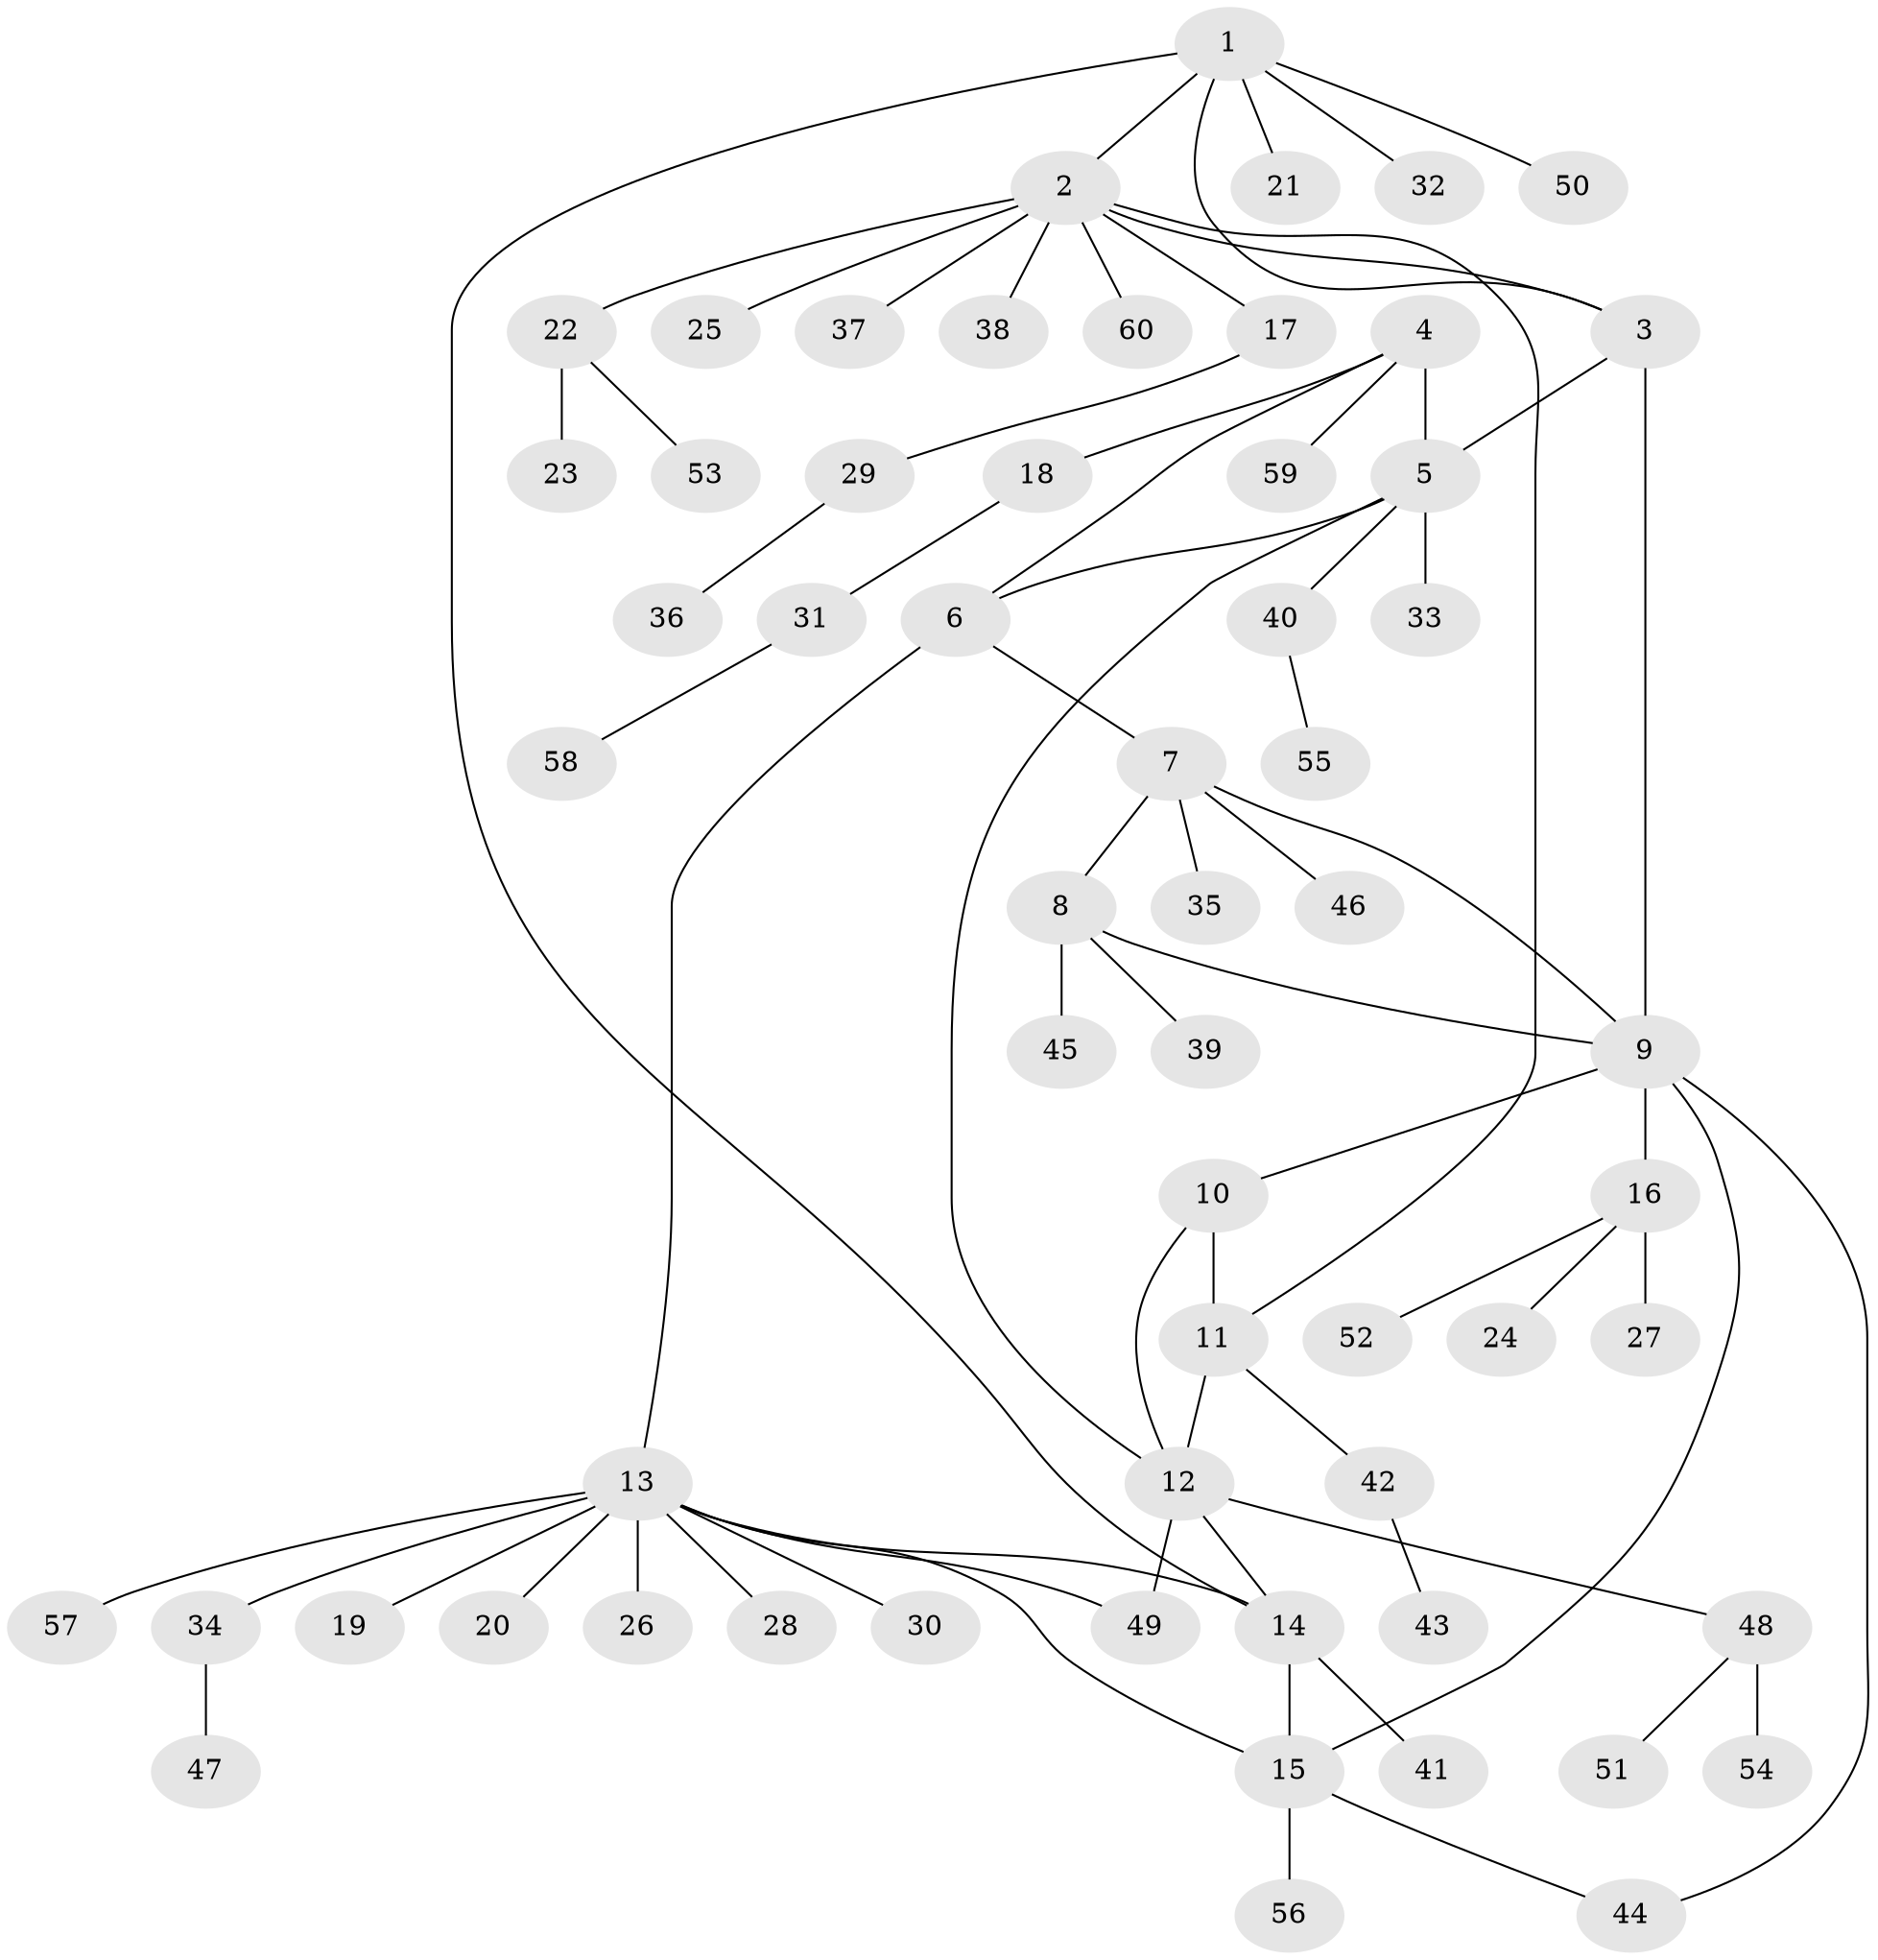 // Generated by graph-tools (version 1.1) at 2025/11/02/27/25 16:11:29]
// undirected, 60 vertices, 72 edges
graph export_dot {
graph [start="1"]
  node [color=gray90,style=filled];
  1;
  2;
  3;
  4;
  5;
  6;
  7;
  8;
  9;
  10;
  11;
  12;
  13;
  14;
  15;
  16;
  17;
  18;
  19;
  20;
  21;
  22;
  23;
  24;
  25;
  26;
  27;
  28;
  29;
  30;
  31;
  32;
  33;
  34;
  35;
  36;
  37;
  38;
  39;
  40;
  41;
  42;
  43;
  44;
  45;
  46;
  47;
  48;
  49;
  50;
  51;
  52;
  53;
  54;
  55;
  56;
  57;
  58;
  59;
  60;
  1 -- 2;
  1 -- 3;
  1 -- 14;
  1 -- 21;
  1 -- 32;
  1 -- 50;
  2 -- 3;
  2 -- 11;
  2 -- 17;
  2 -- 22;
  2 -- 25;
  2 -- 37;
  2 -- 38;
  2 -- 60;
  3 -- 5;
  3 -- 9;
  4 -- 5;
  4 -- 6;
  4 -- 18;
  4 -- 59;
  5 -- 6;
  5 -- 12;
  5 -- 33;
  5 -- 40;
  6 -- 7;
  6 -- 13;
  7 -- 8;
  7 -- 9;
  7 -- 35;
  7 -- 46;
  8 -- 9;
  8 -- 39;
  8 -- 45;
  9 -- 10;
  9 -- 15;
  9 -- 16;
  9 -- 44;
  10 -- 11;
  10 -- 12;
  11 -- 12;
  11 -- 42;
  12 -- 14;
  12 -- 48;
  12 -- 49;
  13 -- 14;
  13 -- 15;
  13 -- 19;
  13 -- 20;
  13 -- 26;
  13 -- 28;
  13 -- 30;
  13 -- 34;
  13 -- 49;
  13 -- 57;
  14 -- 15;
  14 -- 41;
  15 -- 44;
  15 -- 56;
  16 -- 24;
  16 -- 27;
  16 -- 52;
  17 -- 29;
  18 -- 31;
  22 -- 23;
  22 -- 53;
  29 -- 36;
  31 -- 58;
  34 -- 47;
  40 -- 55;
  42 -- 43;
  48 -- 51;
  48 -- 54;
}
